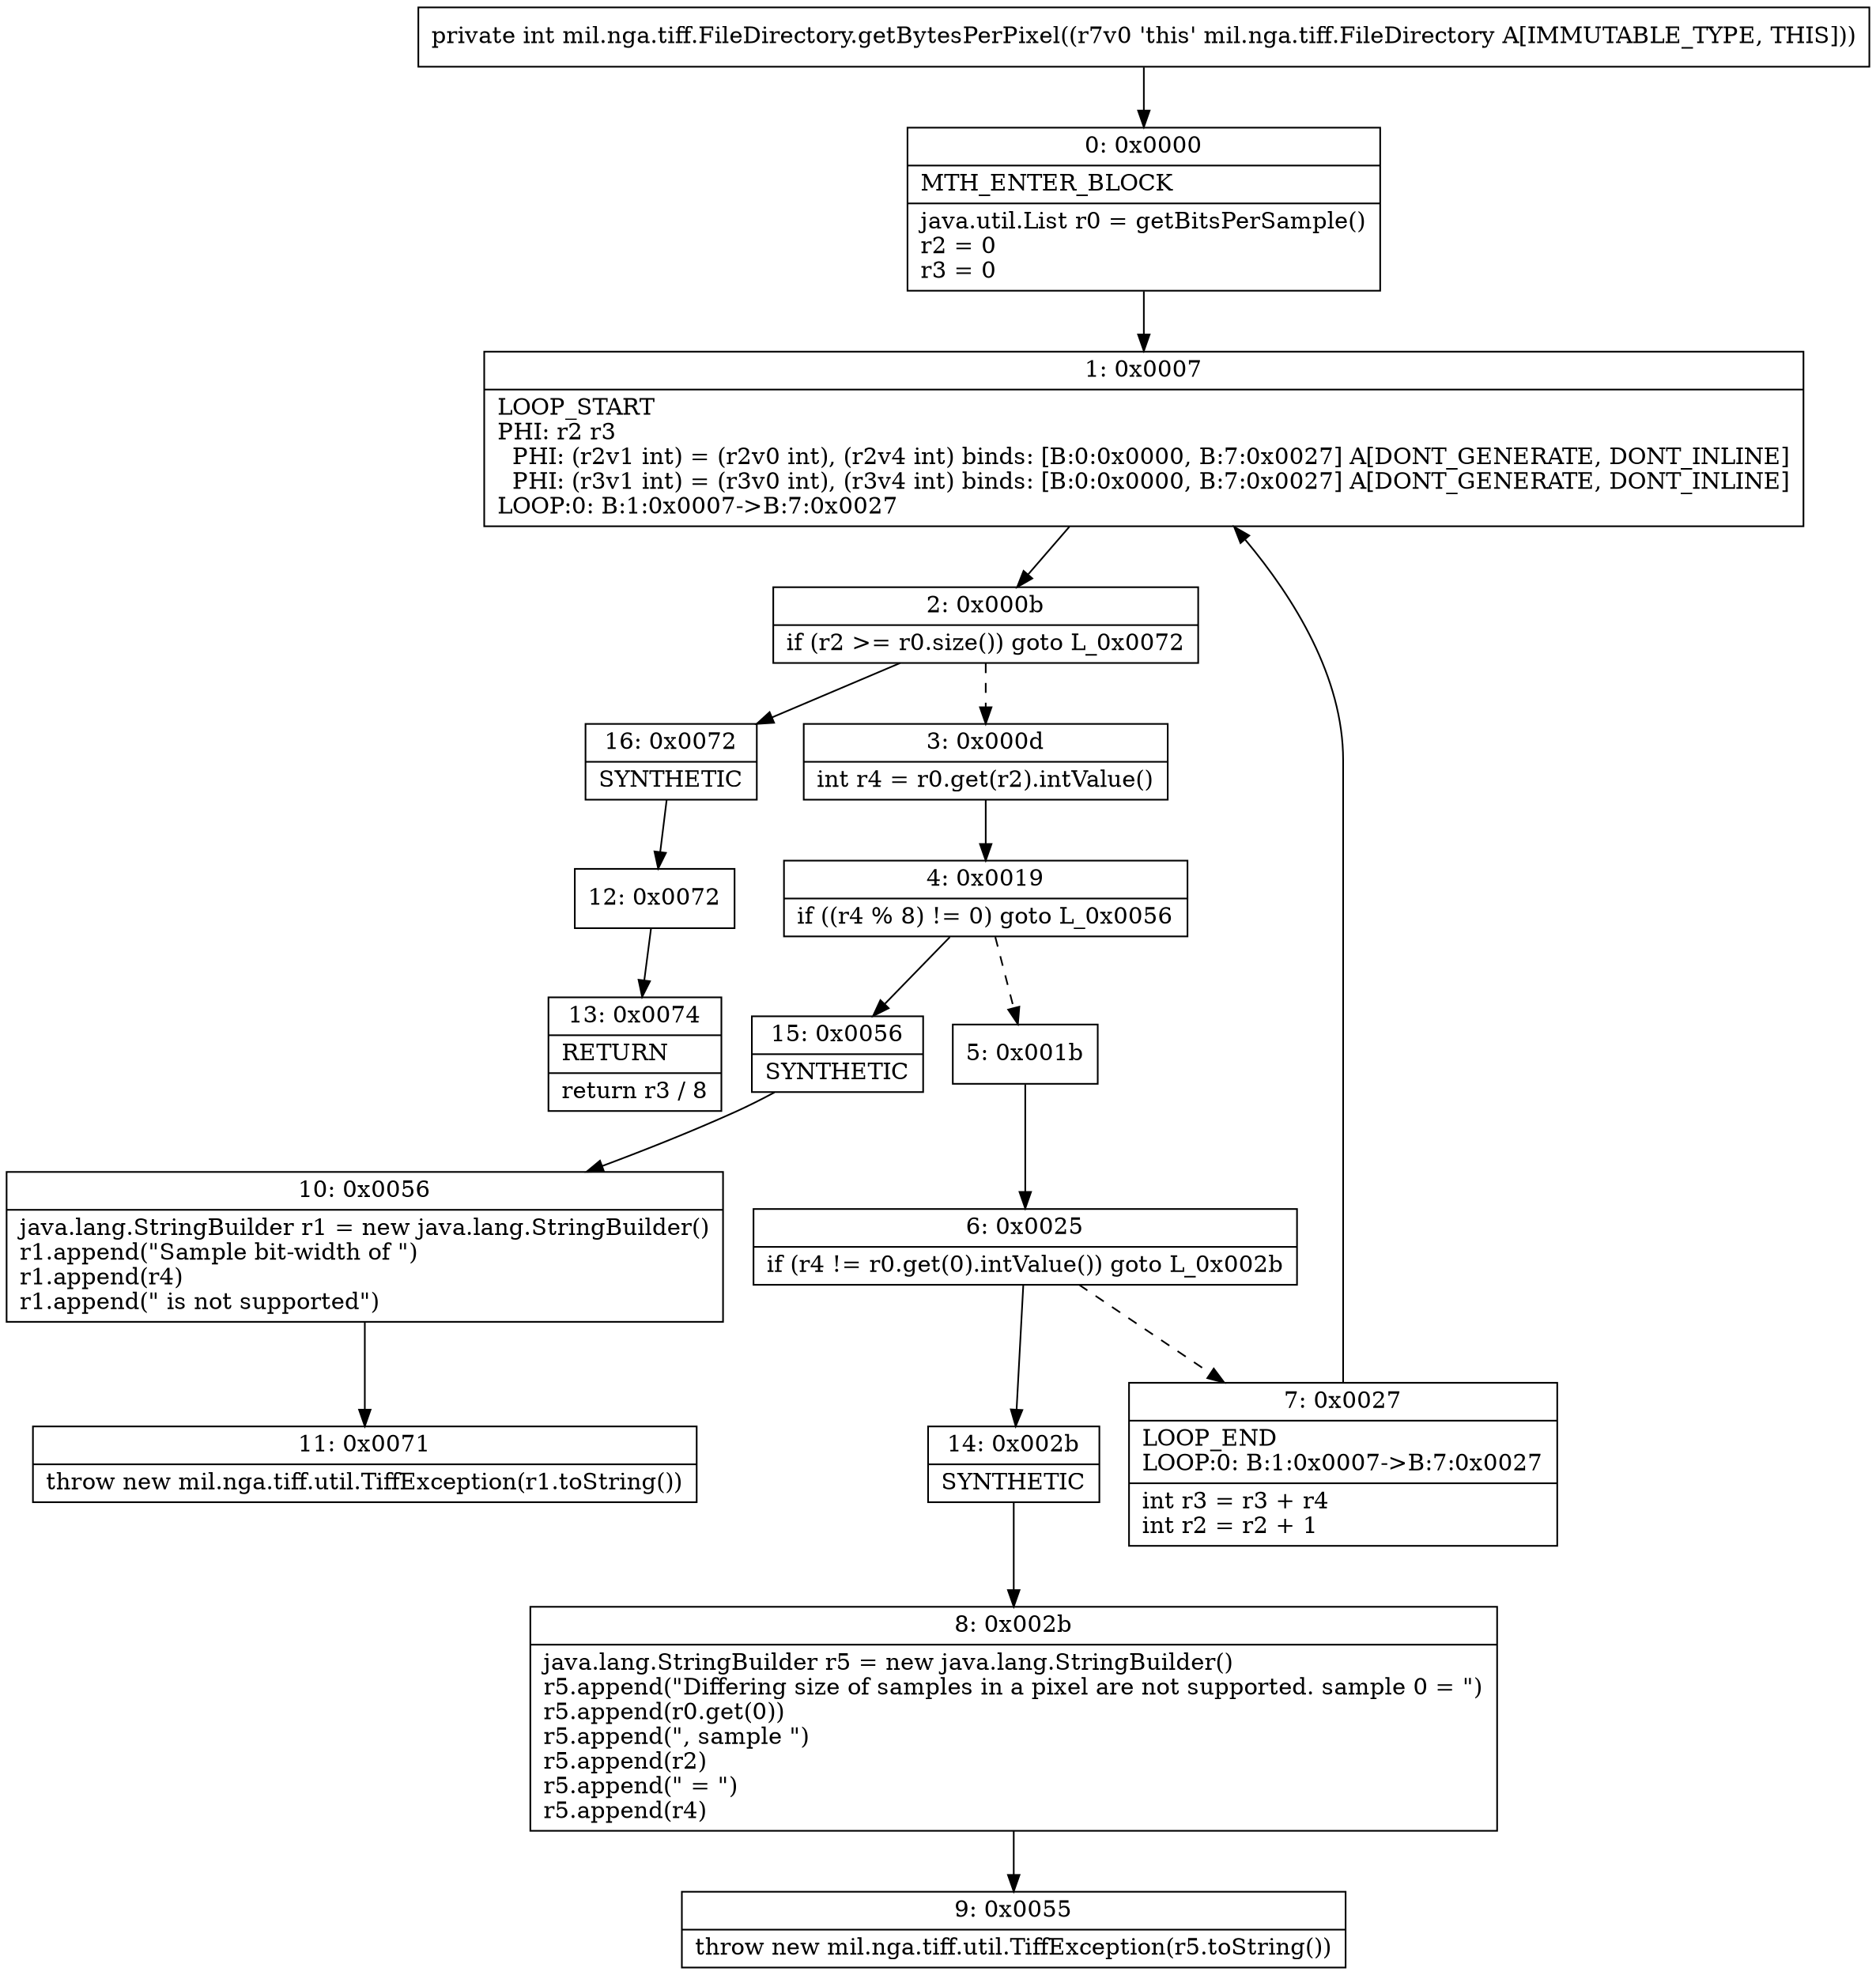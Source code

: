 digraph "CFG formil.nga.tiff.FileDirectory.getBytesPerPixel()I" {
Node_0 [shape=record,label="{0\:\ 0x0000|MTH_ENTER_BLOCK\l|java.util.List r0 = getBitsPerSample()\lr2 = 0\lr3 = 0\l}"];
Node_1 [shape=record,label="{1\:\ 0x0007|LOOP_START\lPHI: r2 r3 \l  PHI: (r2v1 int) = (r2v0 int), (r2v4 int) binds: [B:0:0x0000, B:7:0x0027] A[DONT_GENERATE, DONT_INLINE]\l  PHI: (r3v1 int) = (r3v0 int), (r3v4 int) binds: [B:0:0x0000, B:7:0x0027] A[DONT_GENERATE, DONT_INLINE]\lLOOP:0: B:1:0x0007\-\>B:7:0x0027\l}"];
Node_2 [shape=record,label="{2\:\ 0x000b|if (r2 \>= r0.size()) goto L_0x0072\l}"];
Node_3 [shape=record,label="{3\:\ 0x000d|int r4 = r0.get(r2).intValue()\l}"];
Node_4 [shape=record,label="{4\:\ 0x0019|if ((r4 % 8) != 0) goto L_0x0056\l}"];
Node_5 [shape=record,label="{5\:\ 0x001b}"];
Node_6 [shape=record,label="{6\:\ 0x0025|if (r4 != r0.get(0).intValue()) goto L_0x002b\l}"];
Node_7 [shape=record,label="{7\:\ 0x0027|LOOP_END\lLOOP:0: B:1:0x0007\-\>B:7:0x0027\l|int r3 = r3 + r4\lint r2 = r2 + 1\l}"];
Node_8 [shape=record,label="{8\:\ 0x002b|java.lang.StringBuilder r5 = new java.lang.StringBuilder()\lr5.append(\"Differing size of samples in a pixel are not supported. sample 0 = \")\lr5.append(r0.get(0))\lr5.append(\", sample \")\lr5.append(r2)\lr5.append(\" = \")\lr5.append(r4)\l}"];
Node_9 [shape=record,label="{9\:\ 0x0055|throw new mil.nga.tiff.util.TiffException(r5.toString())\l}"];
Node_10 [shape=record,label="{10\:\ 0x0056|java.lang.StringBuilder r1 = new java.lang.StringBuilder()\lr1.append(\"Sample bit\-width of \")\lr1.append(r4)\lr1.append(\" is not supported\")\l}"];
Node_11 [shape=record,label="{11\:\ 0x0071|throw new mil.nga.tiff.util.TiffException(r1.toString())\l}"];
Node_12 [shape=record,label="{12\:\ 0x0072}"];
Node_13 [shape=record,label="{13\:\ 0x0074|RETURN\l|return r3 \/ 8\l}"];
Node_14 [shape=record,label="{14\:\ 0x002b|SYNTHETIC\l}"];
Node_15 [shape=record,label="{15\:\ 0x0056|SYNTHETIC\l}"];
Node_16 [shape=record,label="{16\:\ 0x0072|SYNTHETIC\l}"];
MethodNode[shape=record,label="{private int mil.nga.tiff.FileDirectory.getBytesPerPixel((r7v0 'this' mil.nga.tiff.FileDirectory A[IMMUTABLE_TYPE, THIS])) }"];
MethodNode -> Node_0;
Node_0 -> Node_1;
Node_1 -> Node_2;
Node_2 -> Node_3[style=dashed];
Node_2 -> Node_16;
Node_3 -> Node_4;
Node_4 -> Node_5[style=dashed];
Node_4 -> Node_15;
Node_5 -> Node_6;
Node_6 -> Node_7[style=dashed];
Node_6 -> Node_14;
Node_7 -> Node_1;
Node_8 -> Node_9;
Node_10 -> Node_11;
Node_12 -> Node_13;
Node_14 -> Node_8;
Node_15 -> Node_10;
Node_16 -> Node_12;
}

